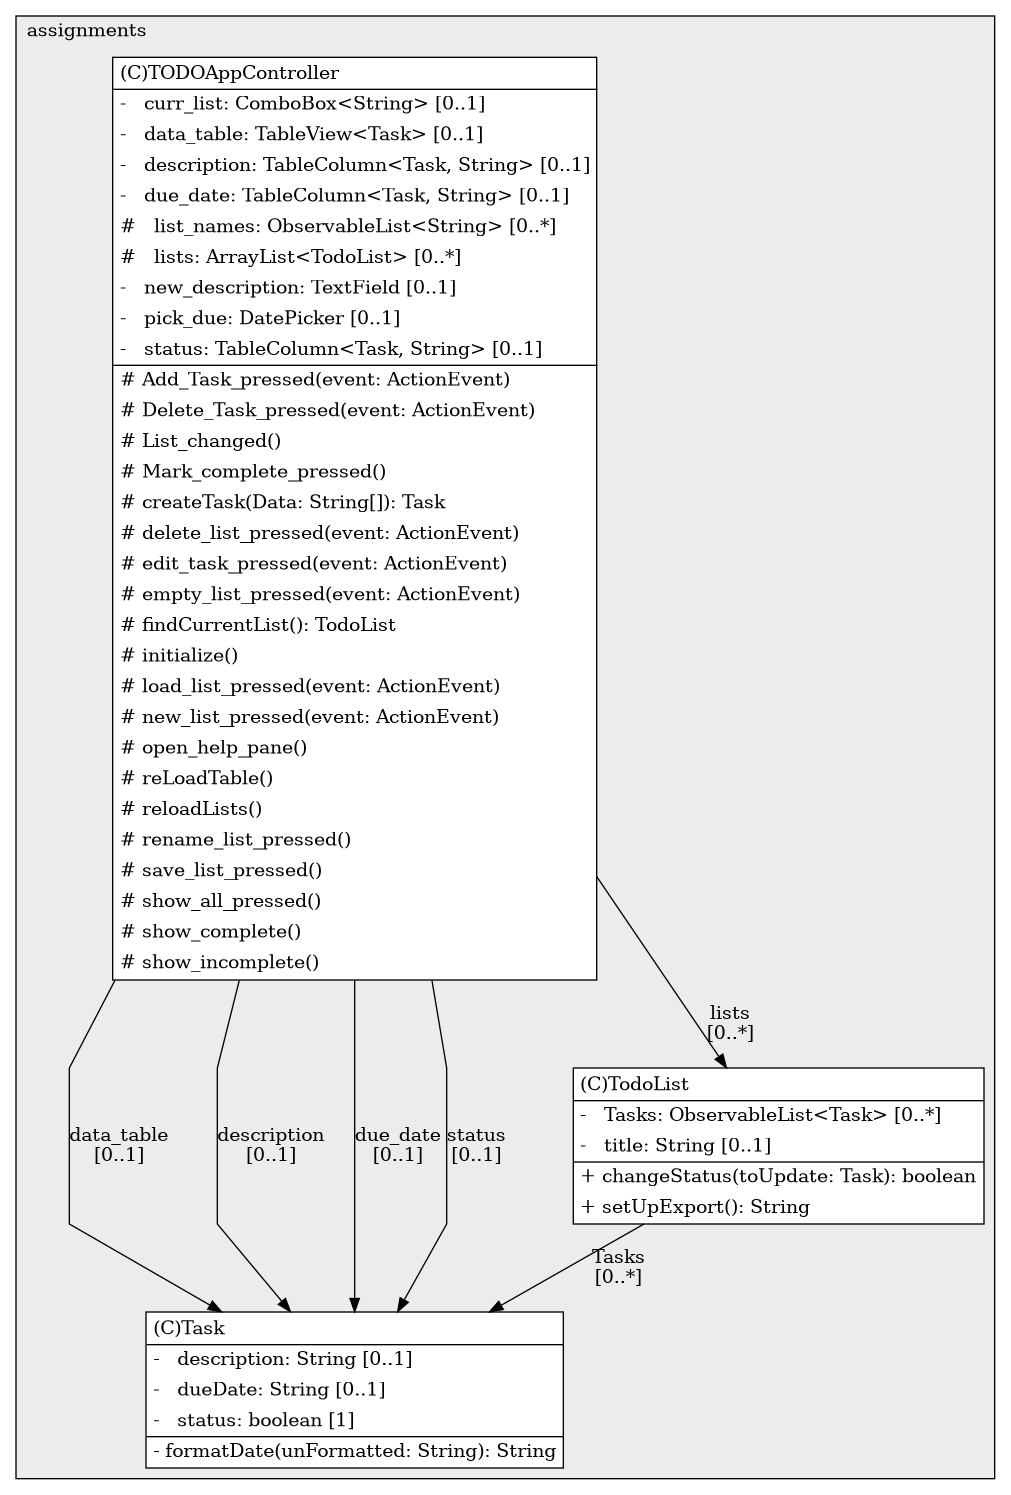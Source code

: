 @startuml

/' diagram meta data start
config=StructureConfiguration;
{
  "projectClassification": {
    "searchMode": "OpenProject", // OpenProject, AllProjects
    "includedProjects": "",
    "pathEndKeywords": "*.impl",
    "isClientPath": "",
    "isClientName": "",
    "isTestPath": "",
    "isTestName": "",
    "isMappingPath": "",
    "isMappingName": "",
    "isDataAccessPath": "",
    "isDataAccessName": "",
    "isDataStructurePath": "",
    "isDataStructureName": "",
    "isInterfaceStructuresPath": "",
    "isInterfaceStructuresName": "",
    "isEntryPointPath": "",
    "isEntryPointName": ""
  },
  "graphRestriction": {
    "classPackageExcludeFilter": "",
    "classPackageIncludeFilter": "",
    "classNameExcludeFilter": "",
    "classNameIncludeFilter": "",
    "methodNameExcludeFilter": "",
    "methodNameIncludeFilter": "",
    "removeByInheritance": "", // inheritance/annotation based filtering is done in a second step
    "removeByAnnotation": "",
    "removeByClassPackage": "", // cleanup the graph after inheritance/annotation based filtering is done
    "removeByClassName": "",
    "cutMappings": false,
    "cutEnum": true,
    "cutTests": true,
    "cutClient": true,
    "cutDataAccess": false,
    "cutInterfaceStructures": false,
    "cutDataStructures": false,
    "cutGetterAndSetter": true,
    "cutConstructors": true
  },
  "graphTraversal": {
    "forwardDepth": 6,
    "backwardDepth": 6,
    "classPackageExcludeFilter": "",
    "classPackageIncludeFilter": "",
    "classNameExcludeFilter": "",
    "classNameIncludeFilter": "",
    "methodNameExcludeFilter": "",
    "methodNameIncludeFilter": "",
    "hideMappings": false,
    "hideDataStructures": false,
    "hidePrivateMethods": true,
    "hideInterfaceCalls": true, // indirection: implementation -> interface (is hidden) -> implementation
    "onlyShowApplicationEntryPoints": false // root node is included
  },
  "details": {
    "aggregation": "GroupByClass", // ByClass, GroupByClass, None
    "showClassGenericTypes": true,
    "showMethods": true,
    "showMethodParameterNames": true,
    "showMethodParameterTypes": true,
    "showMethodReturnType": true,
    "showPackageLevels": 2,
    "showDetailedClassStructure": true
  },
  "rootClass": "ucf.assignments.TODOAppController"
}
diagram meta data end '/



digraph g {
    rankdir="TB"
    splines=polyline
    

'nodes 
subgraph cluster_1749373766 { 
   	label=assignments
	labeljust=l
	fillcolor="#ececec"
	style=filled
   
   TODOAppController1014114800[
	label=<<TABLE BORDER="1" CELLBORDER="0" CELLPADDING="4" CELLSPACING="0">
<TR><TD ALIGN="LEFT" >(C)TODOAppController</TD></TR>
<HR/>
<TR><TD ALIGN="LEFT" >-   curr_list: ComboBox&lt;String&gt; [0..1]</TD></TR>
<TR><TD ALIGN="LEFT" >-   data_table: TableView&lt;Task&gt; [0..1]</TD></TR>
<TR><TD ALIGN="LEFT" >-   description: TableColumn&lt;Task, String&gt; [0..1]</TD></TR>
<TR><TD ALIGN="LEFT" >-   due_date: TableColumn&lt;Task, String&gt; [0..1]</TD></TR>
<TR><TD ALIGN="LEFT" >#   list_names: ObservableList&lt;String&gt; [0..*]</TD></TR>
<TR><TD ALIGN="LEFT" >#   lists: ArrayList&lt;TodoList&gt; [0..*]</TD></TR>
<TR><TD ALIGN="LEFT" >-   new_description: TextField [0..1]</TD></TR>
<TR><TD ALIGN="LEFT" >-   pick_due: DatePicker [0..1]</TD></TR>
<TR><TD ALIGN="LEFT" >-   status: TableColumn&lt;Task, String&gt; [0..1]</TD></TR>
<HR/>
<TR><TD ALIGN="LEFT" ># Add_Task_pressed(event: ActionEvent)</TD></TR>
<TR><TD ALIGN="LEFT" ># Delete_Task_pressed(event: ActionEvent)</TD></TR>
<TR><TD ALIGN="LEFT" ># List_changed()</TD></TR>
<TR><TD ALIGN="LEFT" ># Mark_complete_pressed()</TD></TR>
<TR><TD ALIGN="LEFT" ># createTask(Data: String[]): Task</TD></TR>
<TR><TD ALIGN="LEFT" ># delete_list_pressed(event: ActionEvent)</TD></TR>
<TR><TD ALIGN="LEFT" ># edit_task_pressed(event: ActionEvent)</TD></TR>
<TR><TD ALIGN="LEFT" ># empty_list_pressed(event: ActionEvent)</TD></TR>
<TR><TD ALIGN="LEFT" ># findCurrentList(): TodoList</TD></TR>
<TR><TD ALIGN="LEFT" ># initialize()</TD></TR>
<TR><TD ALIGN="LEFT" ># load_list_pressed(event: ActionEvent)</TD></TR>
<TR><TD ALIGN="LEFT" ># new_list_pressed(event: ActionEvent)</TD></TR>
<TR><TD ALIGN="LEFT" ># open_help_pane()</TD></TR>
<TR><TD ALIGN="LEFT" ># reLoadTable()</TD></TR>
<TR><TD ALIGN="LEFT" ># reloadLists()</TD></TR>
<TR><TD ALIGN="LEFT" ># rename_list_pressed()</TD></TR>
<TR><TD ALIGN="LEFT" ># save_list_pressed()</TD></TR>
<TR><TD ALIGN="LEFT" ># show_all_pressed()</TD></TR>
<TR><TD ALIGN="LEFT" ># show_complete()</TD></TR>
<TR><TD ALIGN="LEFT" ># show_incomplete()</TD></TR>
</TABLE>>
	style=filled
	margin=0
	shape=plaintext
	fillcolor="#FFFFFF"
];

Task1014114800[
	label=<<TABLE BORDER="1" CELLBORDER="0" CELLPADDING="4" CELLSPACING="0">
<TR><TD ALIGN="LEFT" >(C)Task</TD></TR>
<HR/>
<TR><TD ALIGN="LEFT" >-   description: String [0..1]</TD></TR>
<TR><TD ALIGN="LEFT" >-   dueDate: String [0..1]</TD></TR>
<TR><TD ALIGN="LEFT" >-   status: boolean [1]</TD></TR>
<HR/>
<TR><TD ALIGN="LEFT" >- formatDate(unFormatted: String): String</TD></TR>
</TABLE>>
	style=filled
	margin=0
	shape=plaintext
	fillcolor="#FFFFFF"
];

TodoList1014114800[
	label=<<TABLE BORDER="1" CELLBORDER="0" CELLPADDING="4" CELLSPACING="0">
<TR><TD ALIGN="LEFT" >(C)TodoList</TD></TR>
<HR/>
<TR><TD ALIGN="LEFT" >-   Tasks: ObservableList&lt;Task&gt; [0..*]</TD></TR>
<TR><TD ALIGN="LEFT" >-   title: String [0..1]</TD></TR>
<HR/>
<TR><TD ALIGN="LEFT" >+ changeStatus(toUpdate: Task): boolean</TD></TR>
<TR><TD ALIGN="LEFT" >+ setUpExport(): String</TD></TR>
</TABLE>>
	style=filled
	margin=0
	shape=plaintext
	fillcolor="#FFFFFF"
];
} 

'edges    
TODOAppController1014114800 -> Task1014114800[label="data_table
[0..1]"];
TODOAppController1014114800 -> Task1014114800[label="description
[0..1]"];
TODOAppController1014114800 -> Task1014114800[label="due_date
[0..1]"];
TODOAppController1014114800 -> Task1014114800[label="status
[0..1]"];
TODOAppController1014114800 -> TodoList1014114800[label="lists
[0..*]"];
TodoList1014114800 -> Task1014114800[label="Tasks
[0..*]"];
    
}
@enduml